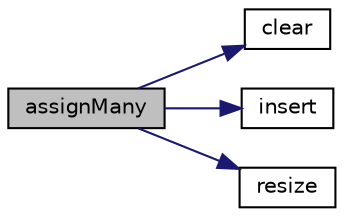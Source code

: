 digraph "assignMany"
{
  bgcolor="transparent";
  edge [fontname="Helvetica",fontsize="10",labelfontname="Helvetica",labelfontsize="10"];
  node [fontname="Helvetica",fontsize="10",shape=record];
  rankdir="LR";
  Node1 [label="assignMany",height=0.2,width=0.4,color="black", fillcolor="grey75", style="filled" fontcolor="black"];
  Node1 -> Node2 [color="midnightblue",fontsize="10",style="solid",fontname="Helvetica"];
  Node2 [label="clear",height=0.2,width=0.4,color="black",URL="$convertProcessorPatches_8H.html#abd3039be4ed6f4719a4788cafbe58f48"];
  Node1 -> Node3 [color="midnightblue",fontsize="10",style="solid",fontname="Helvetica"];
  Node3 [label="insert",height=0.2,width=0.4,color="black",URL="$preProcessing_2mapFieldsPar_2createTimes_8H.html#a44a7dee2387249d3c6033f975e96b5c9"];
  Node1 -> Node4 [color="midnightblue",fontsize="10",style="solid",fontname="Helvetica"];
  Node4 [label="resize",height=0.2,width=0.4,color="black",URL="$convertProcessorPatches_8H.html#a32e215e3f7046aa55203ff328a34de87"];
}

